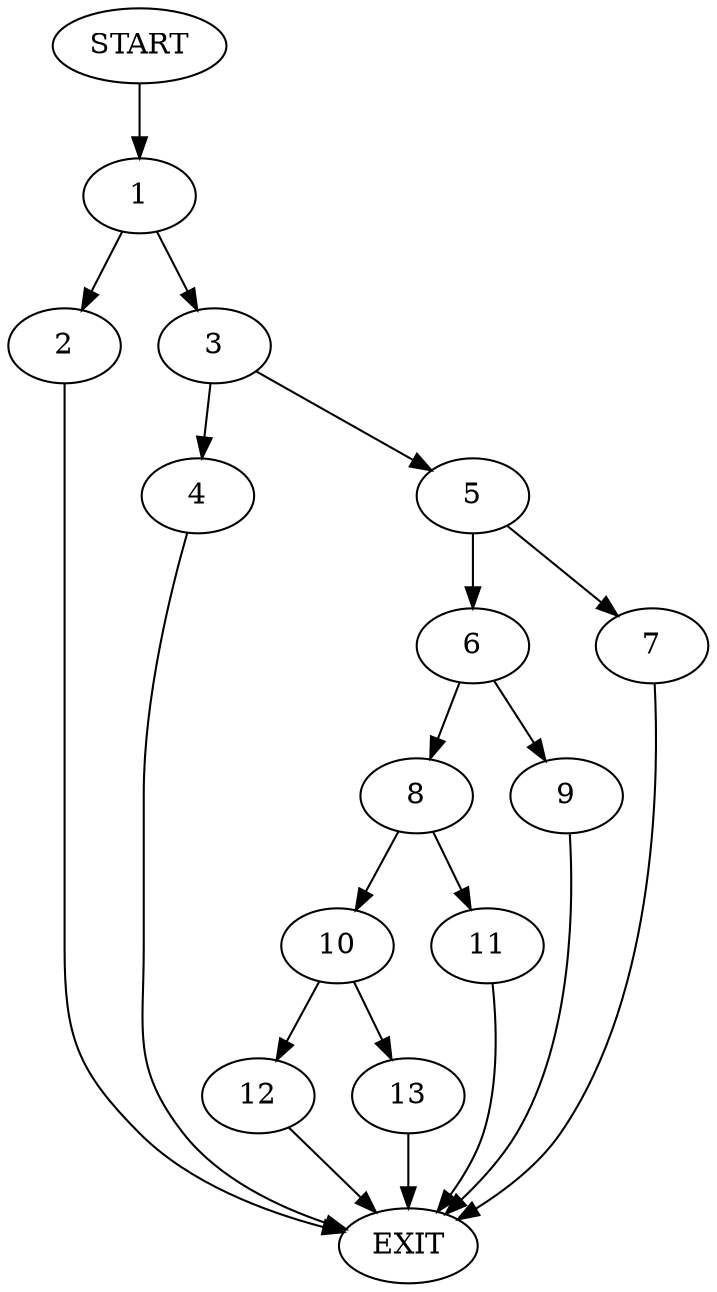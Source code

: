 digraph {
0 [label="START"]
14 [label="EXIT"]
0 -> 1
1 -> 2
1 -> 3
3 -> 4
3 -> 5
2 -> 14
5 -> 6
5 -> 7
4 -> 14
7 -> 14
6 -> 8
6 -> 9
8 -> 10
8 -> 11
9 -> 14
11 -> 14
10 -> 12
10 -> 13
12 -> 14
13 -> 14
}
